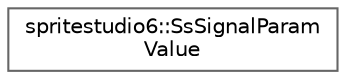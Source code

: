 digraph "Graphical Class Hierarchy"
{
 // LATEX_PDF_SIZE
  bgcolor="transparent";
  edge [fontname=Helvetica,fontsize=10,labelfontname=Helvetica,labelfontsize=10];
  node [fontname=Helvetica,fontsize=10,shape=box,height=0.2,width=0.4];
  rankdir="LR";
  Node0 [id="Node000000",label="spritestudio6::SsSignalParam\lValue",height=0.2,width=0.4,color="grey40", fillcolor="white", style="filled",URL="$unionspritestudio6_1_1_ss_signal_param_value.html",tooltip=" "];
}

